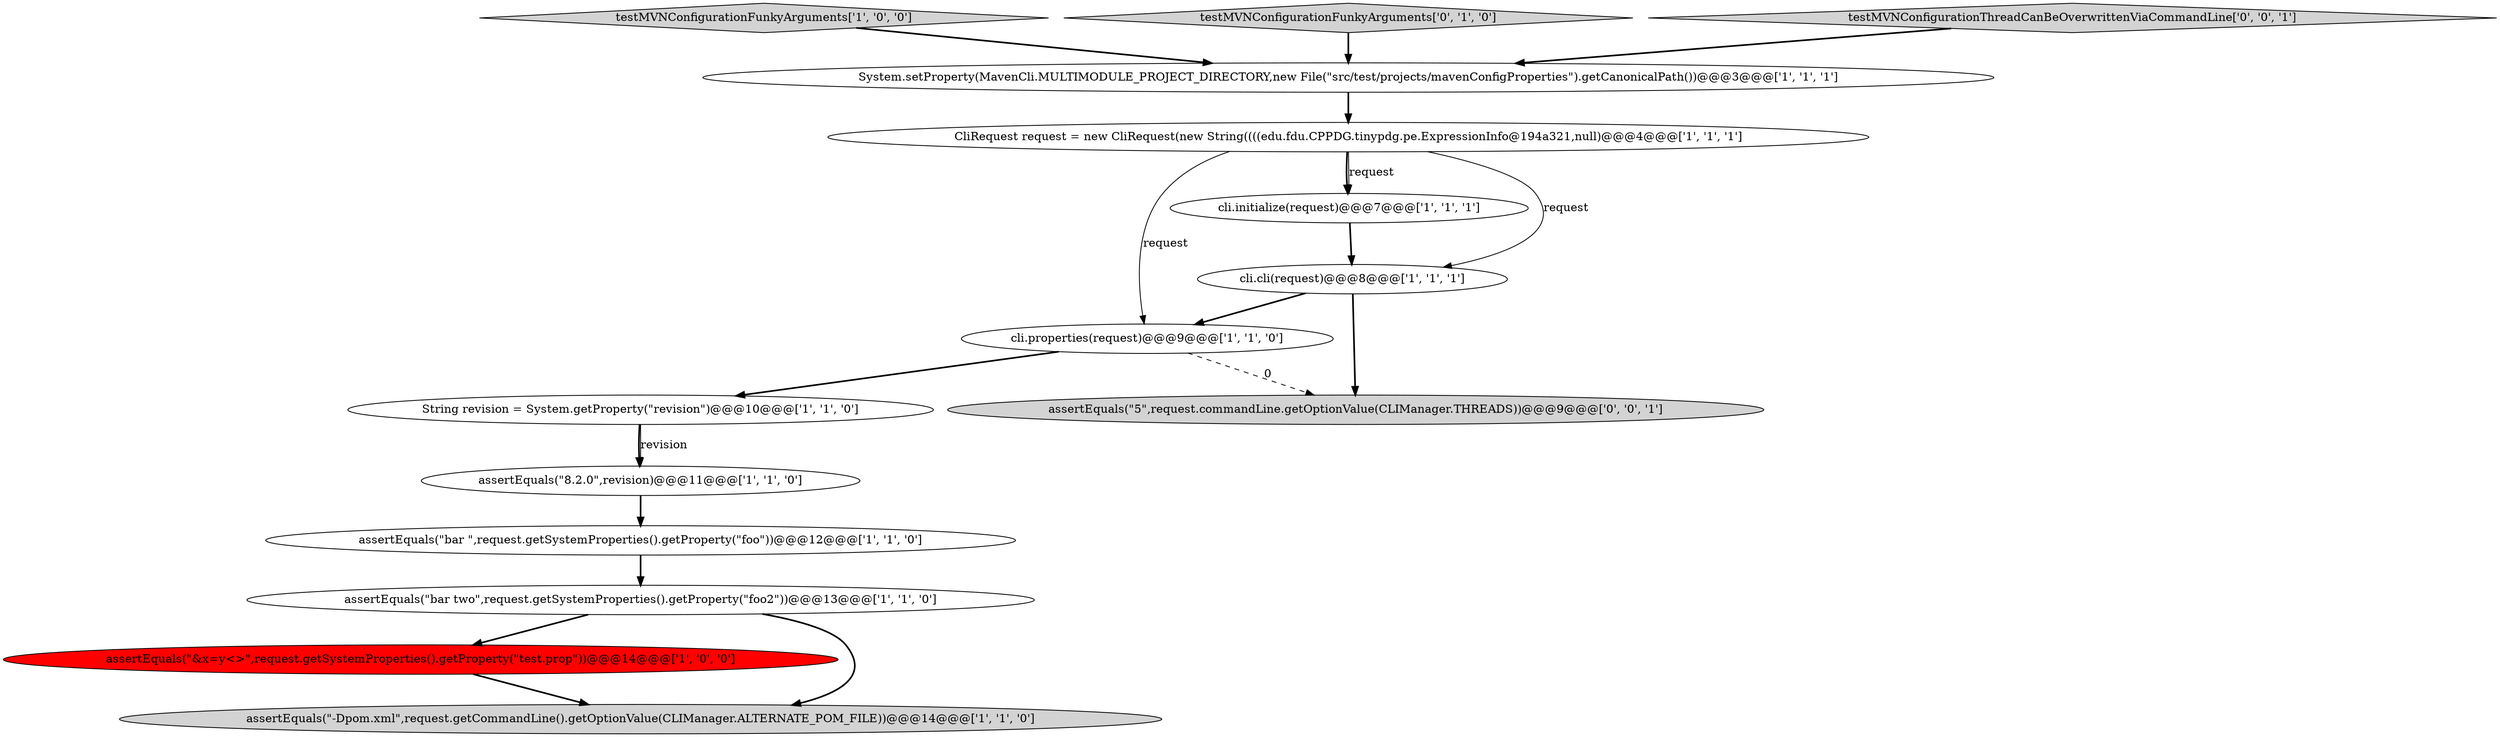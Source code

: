 digraph {
10 [style = filled, label = "assertEquals(\"bar two\",request.getSystemProperties().getProperty(\"foo2\"))@@@13@@@['1', '1', '0']", fillcolor = white, shape = ellipse image = "AAA0AAABBB1BBB"];
2 [style = filled, label = "cli.properties(request)@@@9@@@['1', '1', '0']", fillcolor = white, shape = ellipse image = "AAA0AAABBB1BBB"];
8 [style = filled, label = "testMVNConfigurationFunkyArguments['1', '0', '0']", fillcolor = lightgray, shape = diamond image = "AAA0AAABBB1BBB"];
12 [style = filled, label = "testMVNConfigurationFunkyArguments['0', '1', '0']", fillcolor = lightgray, shape = diamond image = "AAA0AAABBB2BBB"];
9 [style = filled, label = "System.setProperty(MavenCli.MULTIMODULE_PROJECT_DIRECTORY,new File(\"src/test/projects/mavenConfigProperties\").getCanonicalPath())@@@3@@@['1', '1', '1']", fillcolor = white, shape = ellipse image = "AAA0AAABBB1BBB"];
1 [style = filled, label = "assertEquals(\"&x=y<>\",request.getSystemProperties().getProperty(\"test.prop\"))@@@14@@@['1', '0', '0']", fillcolor = red, shape = ellipse image = "AAA1AAABBB1BBB"];
4 [style = filled, label = "CliRequest request = new CliRequest(new String((((edu.fdu.CPPDG.tinypdg.pe.ExpressionInfo@194a321,null)@@@4@@@['1', '1', '1']", fillcolor = white, shape = ellipse image = "AAA0AAABBB1BBB"];
7 [style = filled, label = "assertEquals(\"8.2.0\",revision)@@@11@@@['1', '1', '0']", fillcolor = white, shape = ellipse image = "AAA0AAABBB1BBB"];
14 [style = filled, label = "testMVNConfigurationThreadCanBeOverwrittenViaCommandLine['0', '0', '1']", fillcolor = lightgray, shape = diamond image = "AAA0AAABBB3BBB"];
6 [style = filled, label = "String revision = System.getProperty(\"revision\")@@@10@@@['1', '1', '0']", fillcolor = white, shape = ellipse image = "AAA0AAABBB1BBB"];
3 [style = filled, label = "cli.initialize(request)@@@7@@@['1', '1', '1']", fillcolor = white, shape = ellipse image = "AAA0AAABBB1BBB"];
5 [style = filled, label = "assertEquals(\"bar \",request.getSystemProperties().getProperty(\"foo\"))@@@12@@@['1', '1', '0']", fillcolor = white, shape = ellipse image = "AAA0AAABBB1BBB"];
0 [style = filled, label = "cli.cli(request)@@@8@@@['1', '1', '1']", fillcolor = white, shape = ellipse image = "AAA0AAABBB1BBB"];
11 [style = filled, label = "assertEquals(\"-Dpom.xml\",request.getCommandLine().getOptionValue(CLIManager.ALTERNATE_POM_FILE))@@@14@@@['1', '1', '0']", fillcolor = lightgray, shape = ellipse image = "AAA0AAABBB1BBB"];
13 [style = filled, label = "assertEquals(\"5\",request.commandLine.getOptionValue(CLIManager.THREADS))@@@9@@@['0', '0', '1']", fillcolor = lightgray, shape = ellipse image = "AAA0AAABBB3BBB"];
5->10 [style = bold, label=""];
4->3 [style = bold, label=""];
14->9 [style = bold, label=""];
4->3 [style = solid, label="request"];
7->5 [style = bold, label=""];
4->0 [style = solid, label="request"];
4->2 [style = solid, label="request"];
6->7 [style = bold, label=""];
0->13 [style = bold, label=""];
10->1 [style = bold, label=""];
12->9 [style = bold, label=""];
6->7 [style = solid, label="revision"];
2->13 [style = dashed, label="0"];
2->6 [style = bold, label=""];
3->0 [style = bold, label=""];
9->4 [style = bold, label=""];
1->11 [style = bold, label=""];
0->2 [style = bold, label=""];
8->9 [style = bold, label=""];
10->11 [style = bold, label=""];
}
